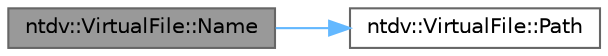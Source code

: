 digraph "ntdv::VirtualFile::Name"
{
 // LATEX_PDF_SIZE
  bgcolor="transparent";
  edge [fontname=Helvetica,fontsize=10,labelfontname=Helvetica,labelfontsize=10];
  node [fontname=Helvetica,fontsize=10,shape=box,height=0.2,width=0.4];
  rankdir="LR";
  Node1 [id="Node000001",label="ntdv::VirtualFile::Name",height=0.2,width=0.4,color="gray40", fillcolor="grey60", style="filled", fontcolor="black",tooltip=" "];
  Node1 -> Node2 [id="edge1_Node000001_Node000002",color="steelblue1",style="solid",tooltip=" "];
  Node2 [id="Node000002",label="ntdv::VirtualFile::Path",height=0.2,width=0.4,color="grey40", fillcolor="white", style="filled",URL="$classntdv_1_1_virtual_file.html#a8cee914dd8db1c08bb7a9b3a64f43e77",tooltip=" "];
}
